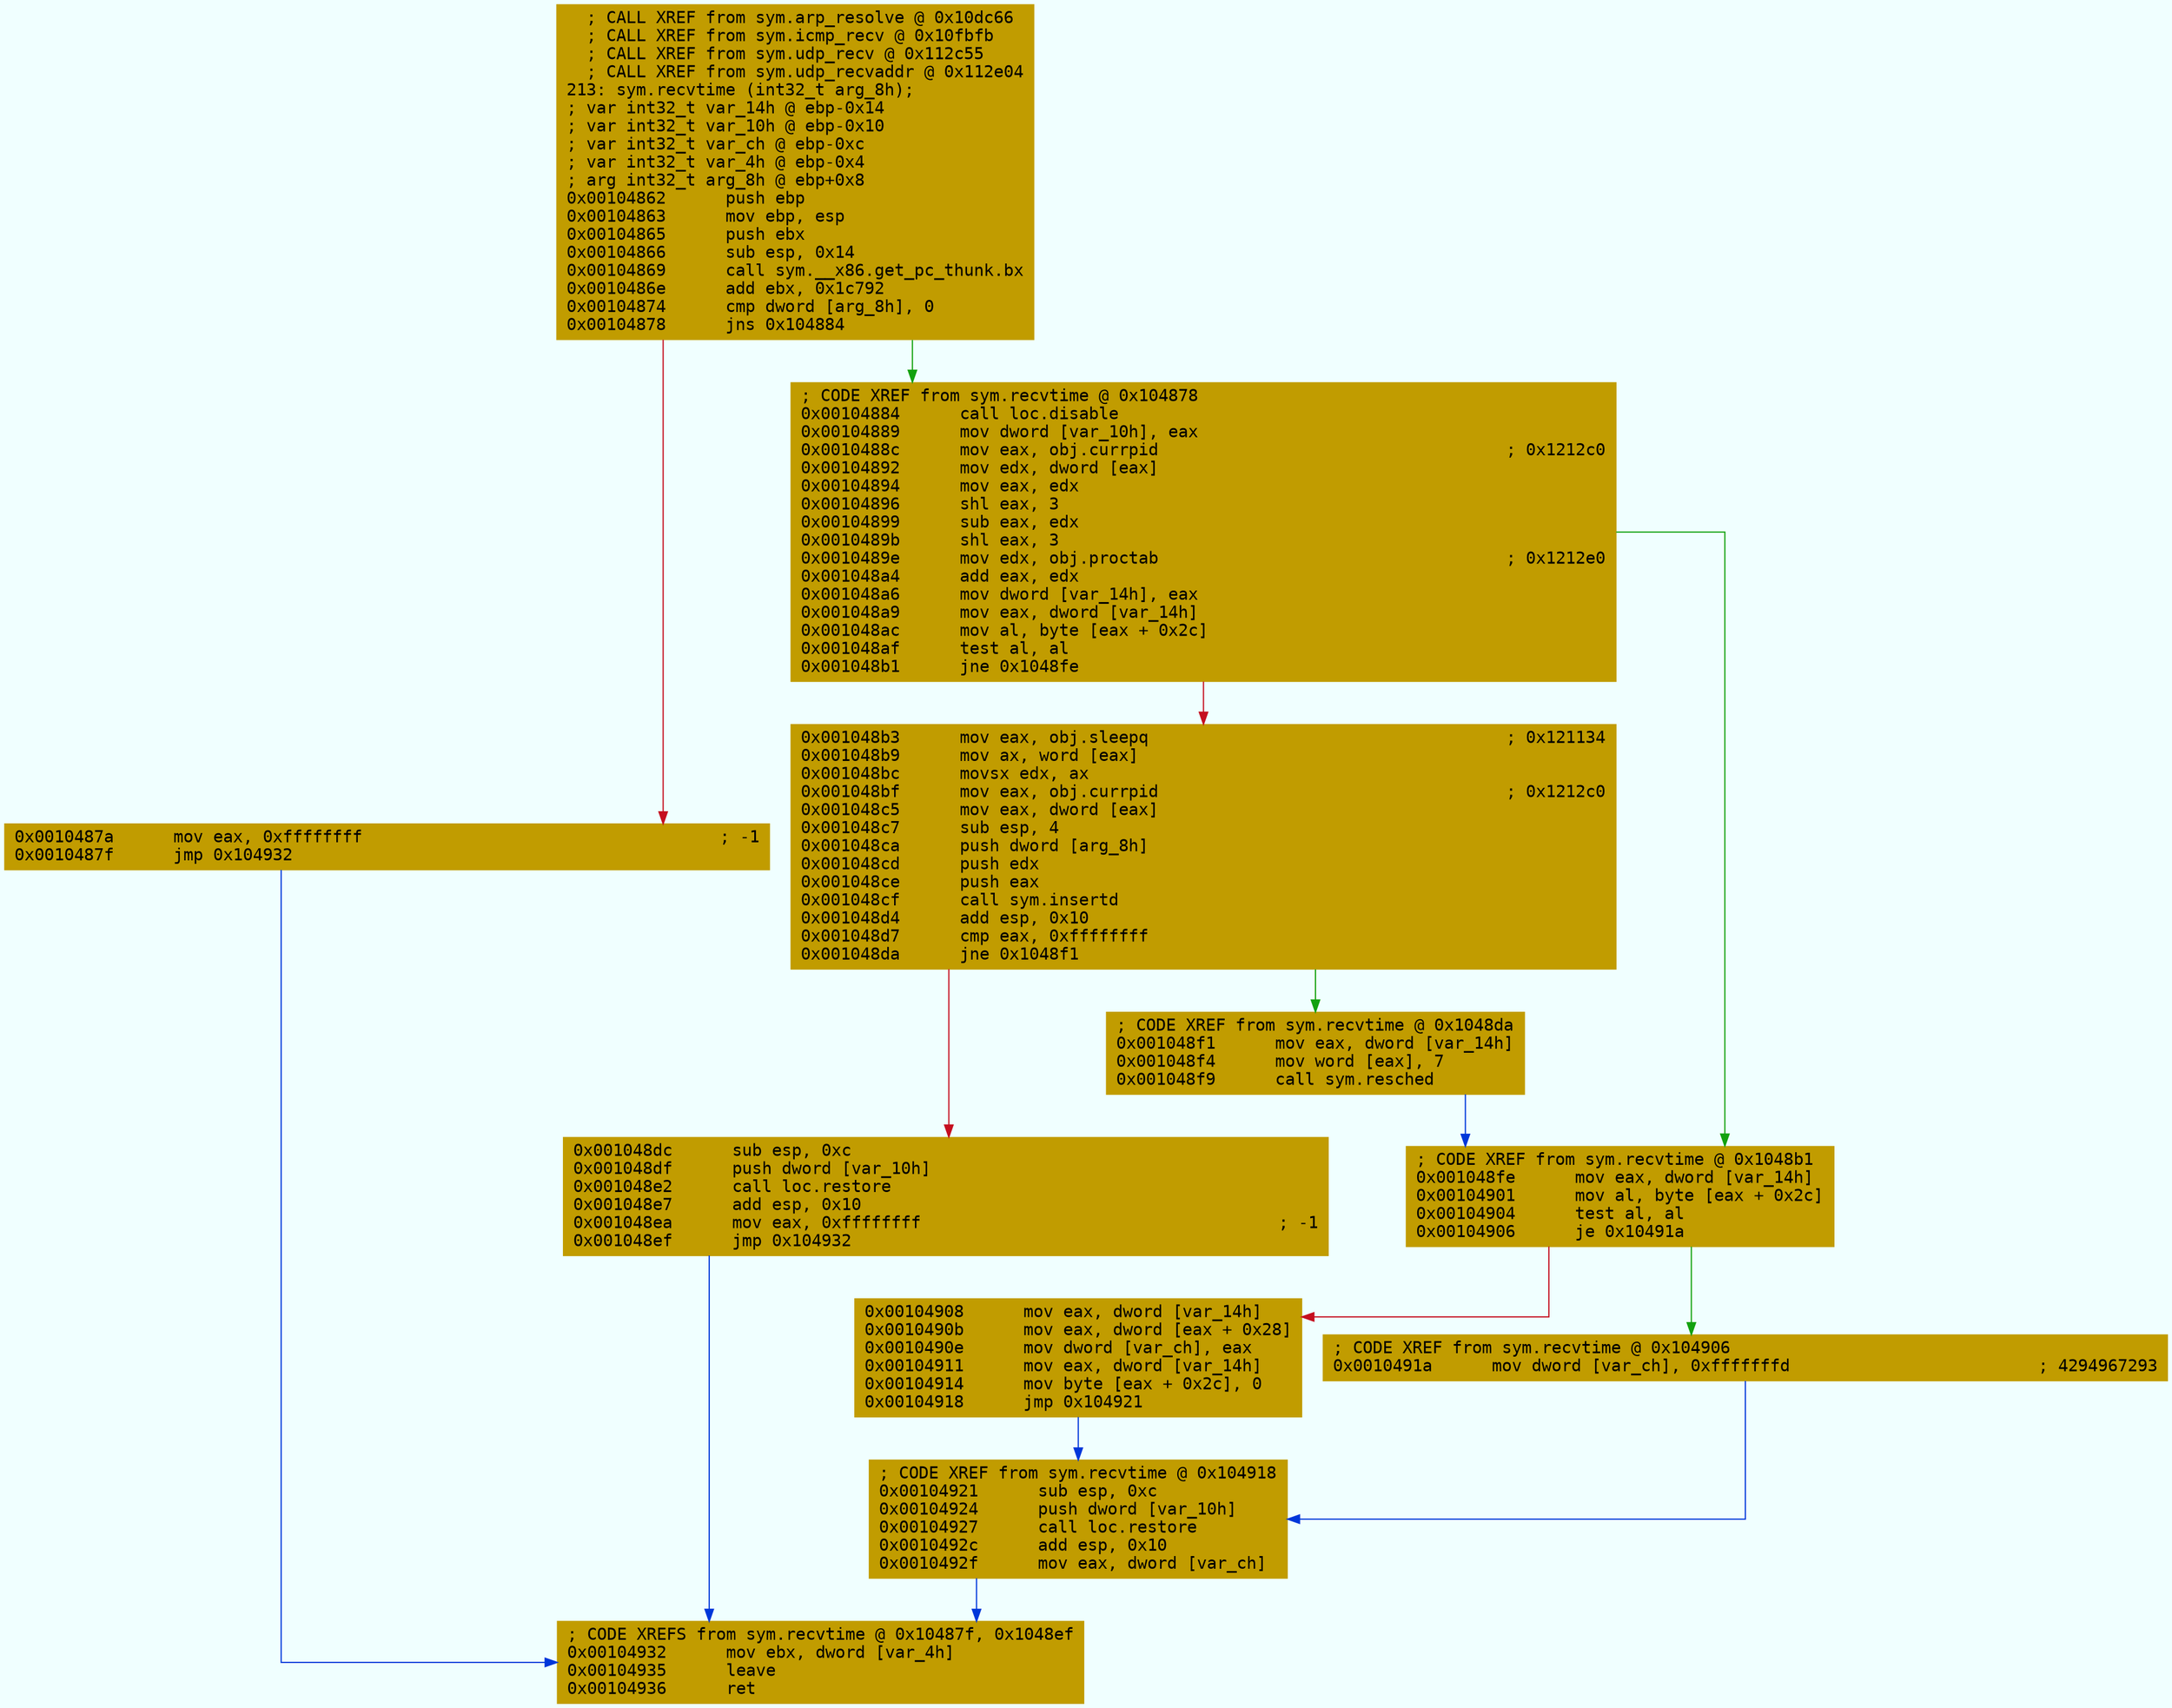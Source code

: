digraph code {
	graph [bgcolor=azure fontsize=8 fontname="Courier" splines="ortho"];
	node [fillcolor=gray style=filled shape=box];
	edge [arrowhead="normal"];
	"0x00104862" [URL="sym.recvtime/0x00104862", fillcolor="#c19c00",color="#c19c00", fontname="Courier",label="  ; CALL XREF from sym.arp_resolve @ 0x10dc66\l  ; CALL XREF from sym.icmp_recv @ 0x10fbfb\l  ; CALL XREF from sym.udp_recv @ 0x112c55\l  ; CALL XREF from sym.udp_recvaddr @ 0x112e04\l213: sym.recvtime (int32_t arg_8h);\l; var int32_t var_14h @ ebp-0x14\l; var int32_t var_10h @ ebp-0x10\l; var int32_t var_ch @ ebp-0xc\l; var int32_t var_4h @ ebp-0x4\l; arg int32_t arg_8h @ ebp+0x8\l0x00104862      push ebp\l0x00104863      mov ebp, esp\l0x00104865      push ebx\l0x00104866      sub esp, 0x14\l0x00104869      call sym.__x86.get_pc_thunk.bx\l0x0010486e      add ebx, 0x1c792\l0x00104874      cmp dword [arg_8h], 0\l0x00104878      jns 0x104884\l"]
	"0x0010487a" [URL="sym.recvtime/0x0010487a", fillcolor="#c19c00",color="#c19c00", fontname="Courier",label="0x0010487a      mov eax, 0xffffffff                                    ; -1\l0x0010487f      jmp 0x104932\l"]
	"0x00104884" [URL="sym.recvtime/0x00104884", fillcolor="#c19c00",color="#c19c00", fontname="Courier",label="; CODE XREF from sym.recvtime @ 0x104878\l0x00104884      call loc.disable\l0x00104889      mov dword [var_10h], eax\l0x0010488c      mov eax, obj.currpid                                   ; 0x1212c0\l0x00104892      mov edx, dword [eax]\l0x00104894      mov eax, edx\l0x00104896      shl eax, 3\l0x00104899      sub eax, edx\l0x0010489b      shl eax, 3\l0x0010489e      mov edx, obj.proctab                                   ; 0x1212e0\l0x001048a4      add eax, edx\l0x001048a6      mov dword [var_14h], eax\l0x001048a9      mov eax, dword [var_14h]\l0x001048ac      mov al, byte [eax + 0x2c]\l0x001048af      test al, al\l0x001048b1      jne 0x1048fe\l"]
	"0x001048b3" [URL="sym.recvtime/0x001048b3", fillcolor="#c19c00",color="#c19c00", fontname="Courier",label="0x001048b3      mov eax, obj.sleepq                                    ; 0x121134\l0x001048b9      mov ax, word [eax]\l0x001048bc      movsx edx, ax\l0x001048bf      mov eax, obj.currpid                                   ; 0x1212c0\l0x001048c5      mov eax, dword [eax]\l0x001048c7      sub esp, 4\l0x001048ca      push dword [arg_8h]\l0x001048cd      push edx\l0x001048ce      push eax\l0x001048cf      call sym.insertd\l0x001048d4      add esp, 0x10\l0x001048d7      cmp eax, 0xffffffff\l0x001048da      jne 0x1048f1\l"]
	"0x001048dc" [URL="sym.recvtime/0x001048dc", fillcolor="#c19c00",color="#c19c00", fontname="Courier",label="0x001048dc      sub esp, 0xc\l0x001048df      push dword [var_10h]\l0x001048e2      call loc.restore\l0x001048e7      add esp, 0x10\l0x001048ea      mov eax, 0xffffffff                                    ; -1\l0x001048ef      jmp 0x104932\l"]
	"0x001048f1" [URL="sym.recvtime/0x001048f1", fillcolor="#c19c00",color="#c19c00", fontname="Courier",label="; CODE XREF from sym.recvtime @ 0x1048da\l0x001048f1      mov eax, dword [var_14h]\l0x001048f4      mov word [eax], 7\l0x001048f9      call sym.resched\l"]
	"0x001048fe" [URL="sym.recvtime/0x001048fe", fillcolor="#c19c00",color="#c19c00", fontname="Courier",label="; CODE XREF from sym.recvtime @ 0x1048b1\l0x001048fe      mov eax, dword [var_14h]\l0x00104901      mov al, byte [eax + 0x2c]\l0x00104904      test al, al\l0x00104906      je 0x10491a\l"]
	"0x00104908" [URL="sym.recvtime/0x00104908", fillcolor="#c19c00",color="#c19c00", fontname="Courier",label="0x00104908      mov eax, dword [var_14h]\l0x0010490b      mov eax, dword [eax + 0x28]\l0x0010490e      mov dword [var_ch], eax\l0x00104911      mov eax, dword [var_14h]\l0x00104914      mov byte [eax + 0x2c], 0\l0x00104918      jmp 0x104921\l"]
	"0x0010491a" [URL="sym.recvtime/0x0010491a", fillcolor="#c19c00",color="#c19c00", fontname="Courier",label="; CODE XREF from sym.recvtime @ 0x104906\l0x0010491a      mov dword [var_ch], 0xfffffffd                         ; 4294967293\l"]
	"0x00104921" [URL="sym.recvtime/0x00104921", fillcolor="#c19c00",color="#c19c00", fontname="Courier",label="; CODE XREF from sym.recvtime @ 0x104918\l0x00104921      sub esp, 0xc\l0x00104924      push dword [var_10h]\l0x00104927      call loc.restore\l0x0010492c      add esp, 0x10\l0x0010492f      mov eax, dword [var_ch]\l"]
	"0x00104932" [URL="sym.recvtime/0x00104932", fillcolor="#c19c00",color="#c19c00", fontname="Courier",label="; CODE XREFS from sym.recvtime @ 0x10487f, 0x1048ef\l0x00104932      mov ebx, dword [var_4h]\l0x00104935      leave\l0x00104936      ret\l"]
        "0x00104862" -> "0x00104884" [color="#13a10e"];
        "0x00104862" -> "0x0010487a" [color="#c50f1f"];
        "0x0010487a" -> "0x00104932" [color="#0037da"];
        "0x00104884" -> "0x001048fe" [color="#13a10e"];
        "0x00104884" -> "0x001048b3" [color="#c50f1f"];
        "0x001048b3" -> "0x001048f1" [color="#13a10e"];
        "0x001048b3" -> "0x001048dc" [color="#c50f1f"];
        "0x001048dc" -> "0x00104932" [color="#0037da"];
        "0x001048f1" -> "0x001048fe" [color="#0037da"];
        "0x001048fe" -> "0x0010491a" [color="#13a10e"];
        "0x001048fe" -> "0x00104908" [color="#c50f1f"];
        "0x00104908" -> "0x00104921" [color="#0037da"];
        "0x0010491a" -> "0x00104921" [color="#0037da"];
        "0x00104921" -> "0x00104932" [color="#0037da"];
}
